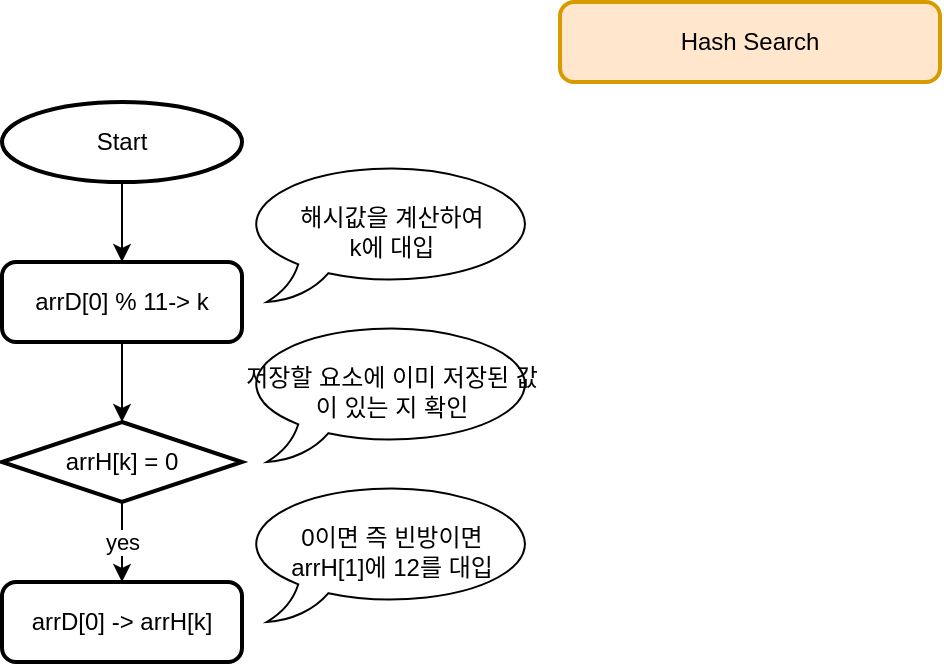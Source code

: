 <mxfile version="16.4.0" type="device"><diagram id="mcG1KdtRjJhZmO_n41ix" name="페이지-1"><mxGraphModel dx="981" dy="597" grid="1" gridSize="10" guides="1" tooltips="1" connect="1" arrows="1" fold="1" page="1" pageScale="1" pageWidth="827" pageHeight="1169" math="0" shadow="0"><root><mxCell id="0"/><mxCell id="1" parent="0"/><mxCell id="l-i40e42PNDgHIKyfGgY-1" value="Hash Search" style="rounded=1;whiteSpace=wrap;html=1;absoluteArcSize=1;arcSize=14;strokeWidth=2;fillColor=#ffe6cc;strokeColor=#d79b00;" vertex="1" parent="1"><mxGeometry x="319" y="30" width="190" height="40" as="geometry"/></mxCell><mxCell id="l-i40e42PNDgHIKyfGgY-10" style="edgeStyle=orthogonalEdgeStyle;rounded=0;orthogonalLoop=1;jettySize=auto;html=1;exitX=0.5;exitY=1;exitDx=0;exitDy=0;exitPerimeter=0;entryX=0.5;entryY=0;entryDx=0;entryDy=0;" edge="1" parent="1" source="l-i40e42PNDgHIKyfGgY-2" target="l-i40e42PNDgHIKyfGgY-3"><mxGeometry relative="1" as="geometry"/></mxCell><mxCell id="l-i40e42PNDgHIKyfGgY-2" value="Start" style="strokeWidth=2;html=1;shape=mxgraph.flowchart.start_2;whiteSpace=wrap;" vertex="1" parent="1"><mxGeometry x="40" y="80" width="120" height="40" as="geometry"/></mxCell><mxCell id="l-i40e42PNDgHIKyfGgY-11" style="edgeStyle=orthogonalEdgeStyle;rounded=0;orthogonalLoop=1;jettySize=auto;html=1;entryX=0.5;entryY=0;entryDx=0;entryDy=0;entryPerimeter=0;" edge="1" parent="1" source="l-i40e42PNDgHIKyfGgY-3" target="l-i40e42PNDgHIKyfGgY-4"><mxGeometry relative="1" as="geometry"/></mxCell><mxCell id="l-i40e42PNDgHIKyfGgY-3" value="arrD[0] % 11-&amp;gt; k" style="rounded=1;whiteSpace=wrap;html=1;absoluteArcSize=1;arcSize=14;strokeWidth=2;" vertex="1" parent="1"><mxGeometry x="40" y="160" width="120" height="40" as="geometry"/></mxCell><mxCell id="l-i40e42PNDgHIKyfGgY-12" value="yes" style="edgeStyle=orthogonalEdgeStyle;rounded=0;orthogonalLoop=1;jettySize=auto;html=1;entryX=0.5;entryY=0;entryDx=0;entryDy=0;" edge="1" parent="1" source="l-i40e42PNDgHIKyfGgY-4" target="l-i40e42PNDgHIKyfGgY-5"><mxGeometry relative="1" as="geometry"/></mxCell><mxCell id="l-i40e42PNDgHIKyfGgY-4" value="arrH[k] = 0" style="strokeWidth=2;html=1;shape=mxgraph.flowchart.decision;whiteSpace=wrap;" vertex="1" parent="1"><mxGeometry x="40" y="240" width="120" height="40" as="geometry"/></mxCell><mxCell id="l-i40e42PNDgHIKyfGgY-5" value="arrD[0] -&amp;gt; arrH[k]" style="rounded=1;whiteSpace=wrap;html=1;absoluteArcSize=1;arcSize=14;strokeWidth=2;" vertex="1" parent="1"><mxGeometry x="40" y="320" width="120" height="40" as="geometry"/></mxCell><mxCell id="l-i40e42PNDgHIKyfGgY-6" value="해시값을 계산하여&lt;br&gt;k에 대입" style="whiteSpace=wrap;html=1;shape=mxgraph.basic.oval_callout" vertex="1" parent="1"><mxGeometry x="160" y="110" width="150" height="70" as="geometry"/></mxCell><mxCell id="l-i40e42PNDgHIKyfGgY-7" value="0이면 즉 빈방이면&lt;br&gt;arrH[1]에 12를 대입" style="whiteSpace=wrap;html=1;shape=mxgraph.basic.oval_callout" vertex="1" parent="1"><mxGeometry x="160" y="270" width="150" height="70" as="geometry"/></mxCell><mxCell id="l-i40e42PNDgHIKyfGgY-8" value="저장할 요소에 이미 저장된 값이 있는 지 확인" style="whiteSpace=wrap;html=1;shape=mxgraph.basic.oval_callout" vertex="1" parent="1"><mxGeometry x="160" y="190" width="150" height="70" as="geometry"/></mxCell></root></mxGraphModel></diagram></mxfile>